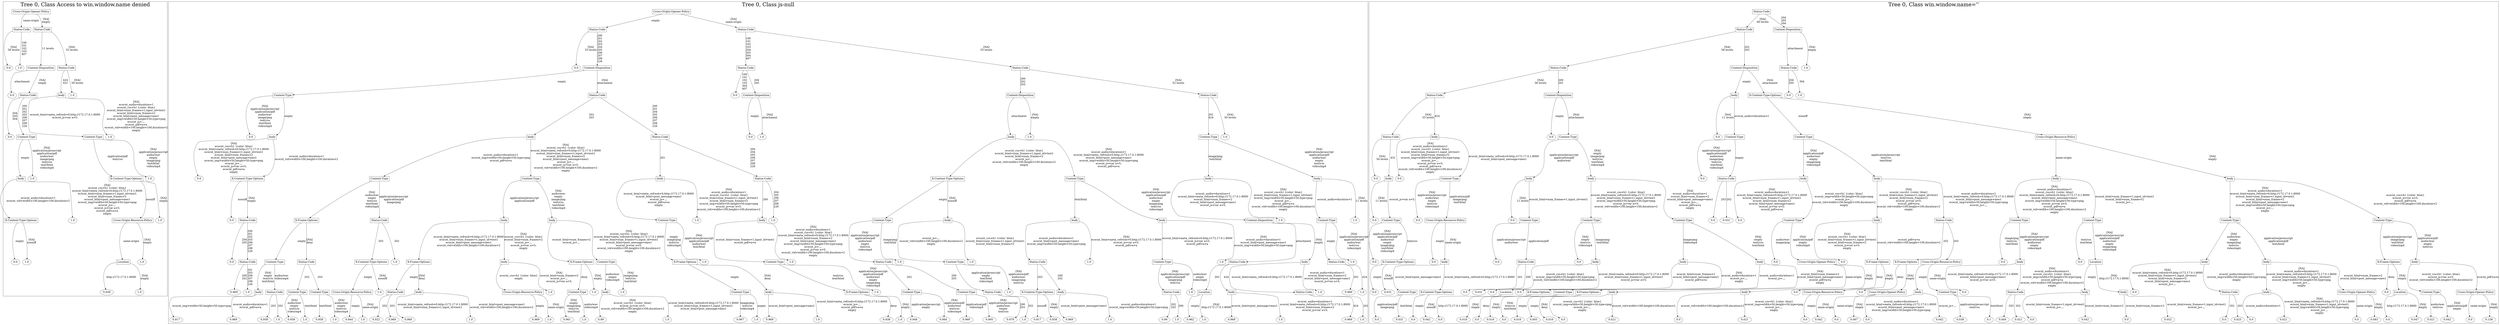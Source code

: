 /*
Generated by:
    http://https://github.com/h2oai/h2o-3/tree/master/h2o-genmodel/src/main/java/hex/genmodel/tools/PrintMojo.java
*/

/*
On a mac:

$ brew install graphviz
$ dot -Tpng file.gv -o file.png
$ open file.png
*/

digraph G {

subgraph cluster_0 {
/* Nodes */

/* Level 0 */
{
"SG_0_Node_0" [shape=box, fontsize=20, label="Cross-Origin-Opener-Policy"]
}

/* Level 1 */
{
"SG_0_Node_1" [shape=box, fontsize=20, label="Status-Code"]
"SG_0_Node_2" [shape=box, fontsize=20, label="Status-Code"]
}

/* Level 2 */
{
"SG_0_Node_15" [fontsize=20, label="0.0"]
"SG_0_Node_16" [fontsize=20, label="1.0"]
"SG_0_Node_3" [shape=box, fontsize=20, label="Content-Disposition"]
"SG_0_Node_4" [shape=box, fontsize=20, label="Status-Code"]
}

/* Level 3 */
{
"SG_0_Node_17" [fontsize=20, label="0.0"]
"SG_0_Node_5" [shape=box, fontsize=20, label="Status-Code"]
"SG_0_Node_6" [shape=box, fontsize=20, label="body"]
"SG_0_Node_18" [fontsize=20, label="1.0"]
}

/* Level 4 */
{
"SG_0_Node_19" [fontsize=20, label="0.0"]
"SG_0_Node_7" [shape=box, fontsize=20, label="Content-Type"]
"SG_0_Node_8" [shape=box, fontsize=20, label="Content-Type"]
"SG_0_Node_20" [fontsize=20, label="1.0"]
}

/* Level 5 */
{
"SG_0_Node_9" [shape=box, fontsize=20, label="body"]
"SG_0_Node_21" [fontsize=20, label="1.0"]
"SG_0_Node_10" [shape=box, fontsize=20, label="X-Content-Type-Options"]
"SG_0_Node_22" [fontsize=20, label="1.0"]
}

/* Level 6 */
{
"SG_0_Node_11" [shape=box, fontsize=20, label="X-Content-Type-Options"]
"SG_0_Node_23" [fontsize=20, label="1.0"]
"SG_0_Node_12" [shape=box, fontsize=20, label="Cross-Origin-Resource-Policy"]
"SG_0_Node_24" [fontsize=20, label="1.0"]
}

/* Level 7 */
{
"SG_0_Node_25" [fontsize=20, label="0.0"]
"SG_0_Node_26" [fontsize=20, label="1.0"]
"SG_0_Node_13" [shape=box, fontsize=20, label="Location"]
"SG_0_Node_27" [fontsize=20, label="1.0"]
}

/* Level 8 */
{
"SG_0_Node_28" [fontsize=20, label="0.938"]
"SG_0_Node_29" [fontsize=20, label="1.0"]
}

/* Edges */
"SG_0_Node_0" -> "SG_0_Node_1" [fontsize=20, label="same-origin
"]
"SG_0_Node_0" -> "SG_0_Node_2" [fontsize=20, label="[NA]
empty
"]
"SG_0_Node_2" -> "SG_0_Node_3" [fontsize=20, label="11 levels
"]
"SG_0_Node_2" -> "SG_0_Node_4" [fontsize=20, label="[NA]
52 levels
"]
"SG_0_Node_4" -> "SG_0_Node_6" [fontsize=20, label="424
431
"]
"SG_0_Node_4" -> "SG_0_Node_18" [fontsize=20, label="[NA]
50 levels
"]
"SG_0_Node_6" -> "SG_0_Node_8" [fontsize=20, label="ecocnt_html=meta_refresh=0;http://172.17.0.1:8000
ecocnt_js=var a=5;
"]
"SG_0_Node_6" -> "SG_0_Node_20" [fontsize=20, label="[NA]
ecocnt_audio=duration=1
ecocnt_css=h1 {color: blue}
ecocnt_html=num_frames=1,input_id=test1
ecocnt_html=num_frames=2
ecocnt_html=post_message=mes1
ecocnt_img=width=50,height=50,type=png
ecocnt_js=.,,.
ecocnt_pdf=a=a
ecocnt_vid=width=100,height=100,duration=2
empty
"]
"SG_0_Node_8" -> "SG_0_Node_10" [fontsize=20, label="application/pdf
text/css
"]
"SG_0_Node_8" -> "SG_0_Node_22" [fontsize=20, label="[NA]
application/javascript
audio/wav
empty
image/png
text/html
video/mp4
"]
"SG_0_Node_10" -> "SG_0_Node_12" [fontsize=20, label="nosniff
"]
"SG_0_Node_10" -> "SG_0_Node_24" [fontsize=20, label="[NA]
empty
"]
"SG_0_Node_12" -> "SG_0_Node_13" [fontsize=20, label="same-origin
"]
"SG_0_Node_12" -> "SG_0_Node_27" [fontsize=20, label="[NA]
empty
"]
"SG_0_Node_13" -> "SG_0_Node_28" [fontsize=20, label="http://172.17.0.1:8000
"]
"SG_0_Node_13" -> "SG_0_Node_29" [fontsize=20, label="[NA]
empty
"]
"SG_0_Node_3" -> "SG_0_Node_17" [fontsize=20, label="attachment
"]
"SG_0_Node_3" -> "SG_0_Node_5" [fontsize=20, label="[NA]
empty
"]
"SG_0_Node_5" -> "SG_0_Node_19" [fontsize=20, label="204
205
304
"]
"SG_0_Node_5" -> "SG_0_Node_7" [fontsize=20, label="200
201
202
203
206
207
208
226
"]
"SG_0_Node_7" -> "SG_0_Node_9" [fontsize=20, label="empty
"]
"SG_0_Node_7" -> "SG_0_Node_21" [fontsize=20, label="[NA]
application/javascript
application/pdf
audio/wav
image/png
text/css
text/html
video/mp4
"]
"SG_0_Node_9" -> "SG_0_Node_11" [fontsize=20, label="ecocnt_audio=duration=1
ecocnt_vid=width=100,height=100,duration=2
"]
"SG_0_Node_9" -> "SG_0_Node_23" [fontsize=20, label="[NA]
ecocnt_css=h1 {color: blue}
ecocnt_html=meta_refresh=0;http://172.17.0.1:8000
ecocnt_html=num_frames=1,input_id=test1
ecocnt_html=num_frames=2
ecocnt_html=post_message=mes1
ecocnt_img=width=50,height=50,type=png
ecocnt_js=.,,.
ecocnt_js=var a=5;
ecocnt_pdf=a=a
empty
"]
"SG_0_Node_11" -> "SG_0_Node_25" [fontsize=20, label="empty
"]
"SG_0_Node_11" -> "SG_0_Node_26" [fontsize=20, label="[NA]
nosniff
"]
"SG_0_Node_1" -> "SG_0_Node_15" [fontsize=20, label="[NA]
58 levels
"]
"SG_0_Node_1" -> "SG_0_Node_16" [fontsize=20, label="100
101
102
103
407
"]

fontsize=40
label="Tree 0, Class Access to win.window.name denied"
}

subgraph cluster_1 {
/* Nodes */

/* Level 0 */
{
"SG_1_Node_0" [shape=box, fontsize=20, label="Cross-Origin-Opener-Policy"]
}

/* Level 1 */
{
"SG_1_Node_1" [shape=box, fontsize=20, label="Status-Code"]
"SG_1_Node_2" [shape=box, fontsize=20, label="Status-Code"]
}

/* Level 2 */
{
"SG_1_Node_106" [fontsize=20, label="0.0"]
"SG_1_Node_3" [shape=box, fontsize=20, label="Content-Disposition"]
"SG_1_Node_4" [shape=box, fontsize=20, label="Status-Code"]
"SG_1_Node_5" [shape=box, fontsize=20, label="Status-Code"]
}

/* Level 3 */
{
"SG_1_Node_6" [shape=box, fontsize=20, label="Content-Type"]
"SG_1_Node_7" [shape=box, fontsize=20, label="Status-Code"]
"SG_1_Node_107" [fontsize=20, label="0.0"]
"SG_1_Node_8" [shape=box, fontsize=20, label="Content-Disposition"]
"SG_1_Node_9" [shape=box, fontsize=20, label="Content-Disposition"]
"SG_1_Node_10" [shape=box, fontsize=20, label="Status-Code"]
}

/* Level 4 */
{
"SG_1_Node_108" [fontsize=20, label="0.0"]
"SG_1_Node_11" [shape=box, fontsize=20, label="body"]
"SG_1_Node_12" [shape=box, fontsize=20, label="body"]
"SG_1_Node_13" [shape=box, fontsize=20, label="Status-Code"]
"SG_1_Node_109" [fontsize=20, label="0.0"]
"SG_1_Node_110" [fontsize=20, label="1.0"]
"SG_1_Node_14" [shape=box, fontsize=20, label="body"]
"SG_1_Node_111" [fontsize=20, label="1.0"]
"SG_1_Node_15" [shape=box, fontsize=20, label="Content-Type"]
"SG_1_Node_112" [fontsize=20, label="1.0"]
}

/* Level 5 */
{
"SG_1_Node_113" [fontsize=20, label="0.0"]
"SG_1_Node_16" [shape=box, fontsize=20, label="X-Content-Type-Options"]
"SG_1_Node_17" [shape=box, fontsize=20, label="Content-Type"]
"SG_1_Node_18" [shape=box, fontsize=20, label="Content-Type"]
"SG_1_Node_19" [shape=box, fontsize=20, label="body"]
"SG_1_Node_20" [shape=box, fontsize=20, label="Status-Code"]
"SG_1_Node_21" [shape=box, fontsize=20, label="X-Content-Type-Options"]
"SG_1_Node_22" [shape=box, fontsize=20, label="Content-Type"]
"SG_1_Node_23" [shape=box, fontsize=20, label="body"]
"SG_1_Node_24" [shape=box, fontsize=20, label="body"]
}

/* Level 6 */
{
"SG_1_Node_114" [fontsize=20, label="0.0"]
"SG_1_Node_25" [shape=box, fontsize=20, label="Status-Code"]
"SG_1_Node_26" [shape=box, fontsize=20, label="X-Frame-Options"]
"SG_1_Node_27" [shape=box, fontsize=20, label="Status-Code"]
"SG_1_Node_28" [shape=box, fontsize=20, label="body"]
"SG_1_Node_29" [shape=box, fontsize=20, label="body"]
"SG_1_Node_30" [shape=box, fontsize=20, label="Content-Type"]
"SG_1_Node_115" [fontsize=20, label="1.0"]
"SG_1_Node_31" [shape=box, fontsize=20, label="body"]
"SG_1_Node_116" [fontsize=20, label="1.0"]
"SG_1_Node_32" [shape=box, fontsize=20, label="Content-Type"]
"SG_1_Node_33" [shape=box, fontsize=20, label="body"]
"SG_1_Node_34" [shape=box, fontsize=20, label="body"]
"SG_1_Node_35" [shape=box, fontsize=20, label="body"]
"SG_1_Node_36" [shape=box, fontsize=20, label="Content-Disposition"]
"SG_1_Node_117" [fontsize=20, label="1.0"]
"SG_1_Node_37" [shape=box, fontsize=20, label="Content-Type"]
"SG_1_Node_118" [fontsize=20, label="1.0"]
}

/* Level 7 */
{
"SG_1_Node_119" [fontsize=20, label="0.0"]
"SG_1_Node_38" [shape=box, fontsize=20, label="Status-Code"]
"SG_1_Node_39" [shape=box, fontsize=20, label="Content-Type"]
"SG_1_Node_40" [shape=box, fontsize=20, label="Status-Code"]
"SG_1_Node_41" [shape=box, fontsize=20, label="X-Content-Type-Options"]
"SG_1_Node_120" [fontsize=20, label="1.0"]
"SG_1_Node_42" [shape=box, fontsize=20, label="X-Frame-Options"]
"SG_1_Node_43" [shape=box, fontsize=20, label="body"]
"SG_1_Node_44" [shape=box, fontsize=20, label="X-Frame-Options"]
"SG_1_Node_45" [shape=box, fontsize=20, label="Content-Type"]
"SG_1_Node_46" [shape=box, fontsize=20, label="X-Frame-Options"]
"SG_1_Node_121" [fontsize=20, label="1.0"]
"SG_1_Node_47" [shape=box, fontsize=20, label="Content-Type"]
"SG_1_Node_122" [fontsize=20, label="1.0"]
"SG_1_Node_48" [shape=box, fontsize=20, label="Status-Code"]
"SG_1_Node_123" [fontsize=20, label="1.0"]
"SG_1_Node_49" [shape=box, fontsize=20, label="Content-Type"]
"SG_1_Node_124" [fontsize=20, label="1.0"]
"SG_1_Node_50" [shape=box, fontsize=20, label="Status-Code"]
"SG_1_Node_125" [fontsize=20, label="1.0"]
"SG_1_Node_51" [shape=box, fontsize=20, label="Content-Type"]
"SG_1_Node_126" [fontsize=20, label="1.0"]
"SG_1_Node_52" [shape=box, fontsize=20, label="Status-Code"]
"SG_1_Node_53" [shape=box, fontsize=20, label="body"]
"SG_1_Node_54" [shape=box, fontsize=20, label="Status-Code"]
"SG_1_Node_127" [fontsize=20, label="1.0"]
}

/* Level 8 */
{
"SG_1_Node_128" [fontsize=20, label="0.969"]
"SG_1_Node_129" [fontsize=20, label="1.0"]
"SG_1_Node_56" [shape=box, fontsize=20, label="body"]
"SG_1_Node_57" [shape=box, fontsize=20, label="Status-Code"]
"SG_1_Node_58" [shape=box, fontsize=20, label="Content-Type"]
"SG_1_Node_59" [shape=box, fontsize=20, label="Content-Type"]
"SG_1_Node_60" [shape=box, fontsize=20, label="Cross-Origin-Resource-Policy"]
"SG_1_Node_130" [fontsize=20, label="1.0"]
"SG_1_Node_61" [shape=box, fontsize=20, label="Status-Code"]
"SG_1_Node_62" [shape=box, fontsize=20, label="body"]
"SG_1_Node_63" [shape=box, fontsize=20, label="Cross-Origin-Resource-Policy"]
"SG_1_Node_131" [fontsize=20, label="1.0"]
"SG_1_Node_64" [shape=box, fontsize=20, label="Content-Type"]
"SG_1_Node_132" [fontsize=20, label="1.0"]
"SG_1_Node_65" [shape=box, fontsize=20, label="body"]
"SG_1_Node_133" [fontsize=20, label="1.0"]
"SG_1_Node_66" [shape=box, fontsize=20, label="Content-Type"]
"SG_1_Node_67" [shape=box, fontsize=20, label="body"]
"SG_1_Node_68" [shape=box, fontsize=20, label="X-Frame-Options"]
"SG_1_Node_134" [fontsize=20, label="1.0"]
"SG_1_Node_69" [shape=box, fontsize=20, label="Content-Type"]
"SG_1_Node_70" [shape=box, fontsize=20, label="Content-Type"]
"SG_1_Node_71" [shape=box, fontsize=20, label="Status-Code"]
"SG_1_Node_135" [fontsize=20, label="1.0"]
"SG_1_Node_72" [shape=box, fontsize=20, label="X-Content-Type-Options"]
"SG_1_Node_73" [shape=box, fontsize=20, label="body"]
"SG_1_Node_74" [shape=box, fontsize=20, label="Status-Code"]
"SG_1_Node_136" [fontsize=20, label="1.0"]
"SG_1_Node_75" [shape=box, fontsize=20, label="Location"]
"SG_1_Node_76" [shape=box, fontsize=20, label="body"]
"SG_1_Node_77" [shape=box, fontsize=20, label="Status-Code"]
"SG_1_Node_137" [fontsize=20, label="1.0"]
"SG_1_Node_138" [fontsize=20, label="0.969"]
"SG_1_Node_139" [fontsize=20, label="1.0"]
}

/* Level 9 */
{
"SG_1_Node_140" [fontsize=20, label="0.917"]
"SG_1_Node_141" [fontsize=20, label="0.969"]
"SG_1_Node_142" [fontsize=20, label="0.958"]
"SG_1_Node_143" [fontsize=20, label="1.0"]
"SG_1_Node_144" [fontsize=20, label="0.958"]
"SG_1_Node_145" [fontsize=20, label="1.0"]
"SG_1_Node_146" [fontsize=20, label="0.958"]
"SG_1_Node_147" [fontsize=20, label="1.0"]
"SG_1_Node_148" [fontsize=20, label="0.944"]
"SG_1_Node_149" [fontsize=20, label="1.0"]
"SG_1_Node_150" [fontsize=20, label="0.922"]
"SG_1_Node_151" [fontsize=20, label="0.969"]
"SG_1_Node_152" [fontsize=20, label="0.969"]
"SG_1_Node_153" [fontsize=20, label="1.0"]
"SG_1_Node_154" [fontsize=20, label="0.969"]
"SG_1_Node_155" [fontsize=20, label="1.0"]
"SG_1_Node_156" [fontsize=20, label="0.961"]
"SG_1_Node_157" [fontsize=20, label="1.0"]
"SG_1_Node_158" [fontsize=20, label="0.99"]
"SG_1_Node_159" [fontsize=20, label="1.0"]
"SG_1_Node_160" [fontsize=20, label="0.967"]
"SG_1_Node_161" [fontsize=20, label="1.0"]
"SG_1_Node_162" [fontsize=20, label="0.969"]
"SG_1_Node_163" [fontsize=20, label="1.0"]
"SG_1_Node_164" [fontsize=20, label="0.938"]
"SG_1_Node_165" [fontsize=20, label="1.0"]
"SG_1_Node_166" [fontsize=20, label="0.948"]
"SG_1_Node_167" [fontsize=20, label="0.984"]
"SG_1_Node_168" [fontsize=20, label="0.969"]
"SG_1_Node_169" [fontsize=20, label="0.995"]
"SG_1_Node_170" [fontsize=20, label="0.979"]
"SG_1_Node_171" [fontsize=20, label="1.0"]
"SG_1_Node_172" [fontsize=20, label="0.917"]
"SG_1_Node_173" [fontsize=20, label="0.958"]
"SG_1_Node_174" [fontsize=20, label="0.969"]
"SG_1_Node_175" [fontsize=20, label="1.0"]
"SG_1_Node_176" [fontsize=20, label="0.99"]
"SG_1_Node_177" [fontsize=20, label="1.0"]
"SG_1_Node_178" [fontsize=20, label="0.962"]
"SG_1_Node_179" [fontsize=20, label="1.0"]
"SG_1_Node_180" [fontsize=20, label="0.969"]
"SG_1_Node_181" [fontsize=20, label="1.0"]
"SG_1_Node_182" [fontsize=20, label="0.969"]
"SG_1_Node_183" [fontsize=20, label="1.0"]
}

/* Edges */
"SG_1_Node_0" -> "SG_1_Node_1" [fontsize=20, label="empty
"]
"SG_1_Node_0" -> "SG_1_Node_2" [fontsize=20, label="[NA]
same-origin
"]
"SG_1_Node_2" -> "SG_1_Node_4" [fontsize=20, label="100
101
102
103
204
205
304
407
"]
"SG_1_Node_2" -> "SG_1_Node_5" [fontsize=20, label="[NA]
55 levels
"]
"SG_1_Node_5" -> "SG_1_Node_9" [fontsize=20, label="200
202
203
"]
"SG_1_Node_5" -> "SG_1_Node_10" [fontsize=20, label="[NA]
52 levels
"]
"SG_1_Node_10" -> "SG_1_Node_15" [fontsize=20, label="201
424
"]
"SG_1_Node_10" -> "SG_1_Node_112" [fontsize=20, label="[NA]
50 levels
"]
"SG_1_Node_15" -> "SG_1_Node_23" [fontsize=20, label="image/png
text/html
"]
"SG_1_Node_15" -> "SG_1_Node_24" [fontsize=20, label="[NA]
application/javascript
application/pdf
audio/wav
empty
text/css
video/mp4
"]
"SG_1_Node_24" -> "SG_1_Node_37" [fontsize=20, label="ecocnt_audio=duration=1
"]
"SG_1_Node_24" -> "SG_1_Node_118" [fontsize=20, label="[NA]
11 levels
"]
"SG_1_Node_37" -> "SG_1_Node_54" [fontsize=20, label="empty
"]
"SG_1_Node_37" -> "SG_1_Node_127" [fontsize=20, label="[NA]
application/javascript
application/pdf
audio/wav
text/css
video/mp4
"]
"SG_1_Node_54" -> "SG_1_Node_138" [fontsize=20, label="201
"]
"SG_1_Node_54" -> "SG_1_Node_139" [fontsize=20, label="424
"]
"SG_1_Node_23" -> "SG_1_Node_36" [fontsize=20, label="ecocnt_audio=duration=1
ecocnt_html=meta_refresh=0;http://172.17.0.1:8000
ecocnt_html=num_frames=2
ecocnt_html=post_message=mes1
ecocnt_js=var a=5;
"]
"SG_1_Node_23" -> "SG_1_Node_117" [fontsize=20, label="[NA]
ecocnt_css=h1 {color: blue}
ecocnt_html=num_frames=1,input_id=test1
ecocnt_img=width=50,height=50,type=png
ecocnt_js=.,,.
ecocnt_pdf=a=a
ecocnt_vid=width=100,height=100,duration=2
empty
"]
"SG_1_Node_36" -> "SG_1_Node_52" [fontsize=20, label="attachment
"]
"SG_1_Node_36" -> "SG_1_Node_53" [fontsize=20, label="[NA]
empty
"]
"SG_1_Node_53" -> "SG_1_Node_77" [fontsize=20, label="ecocnt_html=meta_refresh=0;http://172.17.0.1:8000
"]
"SG_1_Node_53" -> "SG_1_Node_137" [fontsize=20, label="ecocnt_audio=duration=1
ecocnt_html=num_frames=2
ecocnt_html=post_message=mes1
ecocnt_js=var a=5;
"]
"SG_1_Node_77" -> "SG_1_Node_182" [fontsize=20, label="424
"]
"SG_1_Node_77" -> "SG_1_Node_183" [fontsize=20, label="201
"]
"SG_1_Node_52" -> "SG_1_Node_75" [fontsize=20, label="201
"]
"SG_1_Node_52" -> "SG_1_Node_76" [fontsize=20, label="424
"]
"SG_1_Node_76" -> "SG_1_Node_180" [fontsize=20, label="ecocnt_html=post_message=mes1
"]
"SG_1_Node_76" -> "SG_1_Node_181" [fontsize=20, label="ecocnt_audio=duration=1
ecocnt_html=meta_refresh=0;http://172.17.0.1:8000
ecocnt_html=num_frames=2
ecocnt_js=var a=5;
"]
"SG_1_Node_75" -> "SG_1_Node_178" [fontsize=20, label="empty
"]
"SG_1_Node_75" -> "SG_1_Node_179" [fontsize=20, label="[NA]
http://172.17.0.1:8000
"]
"SG_1_Node_9" -> "SG_1_Node_14" [fontsize=20, label="attachment
"]
"SG_1_Node_9" -> "SG_1_Node_111" [fontsize=20, label="[NA]
empty
"]
"SG_1_Node_14" -> "SG_1_Node_21" [fontsize=20, label="ecocnt_css=h1 {color: blue}
ecocnt_html=num_frames=1,input_id=test1
ecocnt_html=num_frames=2
ecocnt_js=.,,.
ecocnt_vid=width=100,height=100,duration=2
empty
"]
"SG_1_Node_14" -> "SG_1_Node_22" [fontsize=20, label="[NA]
ecocnt_audio=duration=1
ecocnt_html=meta_refresh=0;http://172.17.0.1:8000
ecocnt_html=post_message=mes1
ecocnt_img=width=50,height=50,type=png
ecocnt_js=var a=5;
ecocnt_pdf=a=a
"]
"SG_1_Node_22" -> "SG_1_Node_34" [fontsize=20, label="text/html
"]
"SG_1_Node_22" -> "SG_1_Node_35" [fontsize=20, label="[NA]
application/javascript
application/pdf
audio/wav
empty
image/png
text/css
video/mp4
"]
"SG_1_Node_35" -> "SG_1_Node_51" [fontsize=20, label="ecocnt_html=meta_refresh=0;http://172.17.0.1:8000
ecocnt_js=var a=5;
ecocnt_pdf=a=a
"]
"SG_1_Node_35" -> "SG_1_Node_126" [fontsize=20, label="[NA]
ecocnt_audio=duration=1
ecocnt_html=post_message=mes1
ecocnt_img=width=50,height=50,type=png
"]
"SG_1_Node_51" -> "SG_1_Node_74" [fontsize=20, label="[NA]
application/javascript
application/pdf
image/png
text/css
"]
"SG_1_Node_51" -> "SG_1_Node_136" [fontsize=20, label="audio/wav
empty
video/mp4
"]
"SG_1_Node_74" -> "SG_1_Node_176" [fontsize=20, label="202
203
"]
"SG_1_Node_74" -> "SG_1_Node_177" [fontsize=20, label="200
"]
"SG_1_Node_34" -> "SG_1_Node_50" [fontsize=20, label="ecocnt_audio=duration=1
ecocnt_html=post_message=mes1
ecocnt_img=width=50,height=50,type=png
"]
"SG_1_Node_34" -> "SG_1_Node_125" [fontsize=20, label="[NA]
ecocnt_html=meta_refresh=0;http://172.17.0.1:8000
ecocnt_js=var a=5;
ecocnt_pdf=a=a
"]
"SG_1_Node_50" -> "SG_1_Node_72" [fontsize=20, label="203
"]
"SG_1_Node_50" -> "SG_1_Node_73" [fontsize=20, label="200
202
"]
"SG_1_Node_73" -> "SG_1_Node_174" [fontsize=20, label="ecocnt_html=post_message=mes1
"]
"SG_1_Node_73" -> "SG_1_Node_175" [fontsize=20, label="ecocnt_audio=duration=1
ecocnt_img=width=50,height=50,type=png
"]
"SG_1_Node_72" -> "SG_1_Node_172" [fontsize=20, label="nosniff
"]
"SG_1_Node_72" -> "SG_1_Node_173" [fontsize=20, label="[NA]
empty
"]
"SG_1_Node_21" -> "SG_1_Node_32" [fontsize=20, label="empty
"]
"SG_1_Node_21" -> "SG_1_Node_33" [fontsize=20, label="[NA]
nosniff
"]
"SG_1_Node_33" -> "SG_1_Node_49" [fontsize=20, label="ecocnt_js=.,,.
ecocnt_vid=width=100,height=100,duration=2
empty
"]
"SG_1_Node_33" -> "SG_1_Node_124" [fontsize=20, label="ecocnt_css=h1 {color: blue}
ecocnt_html=num_frames=1,input_id=test1
ecocnt_html=num_frames=2
"]
"SG_1_Node_49" -> "SG_1_Node_71" [fontsize=20, label="application/javascript
empty
text/html
video/mp4
"]
"SG_1_Node_49" -> "SG_1_Node_135" [fontsize=20, label="[NA]
application/pdf
audio/wav
image/png
text/css
"]
"SG_1_Node_71" -> "SG_1_Node_170" [fontsize=20, label="200
203
"]
"SG_1_Node_71" -> "SG_1_Node_171" [fontsize=20, label="202
"]
"SG_1_Node_32" -> "SG_1_Node_48" [fontsize=20, label="[NA]
application/javascript
application/pdf
audio/wav
empty
text/css
video/mp4
"]
"SG_1_Node_32" -> "SG_1_Node_123" [fontsize=20, label="image/png
text/html
"]
"SG_1_Node_48" -> "SG_1_Node_69" [fontsize=20, label="202
"]
"SG_1_Node_48" -> "SG_1_Node_70" [fontsize=20, label="200
203
"]
"SG_1_Node_70" -> "SG_1_Node_168" [fontsize=20, label="application/pdf
video/mp4
"]
"SG_1_Node_70" -> "SG_1_Node_169" [fontsize=20, label="[NA]
application/javascript
audio/wav
empty
text/css
"]
"SG_1_Node_69" -> "SG_1_Node_166" [fontsize=20, label="application/javascript
empty
"]
"SG_1_Node_69" -> "SG_1_Node_167" [fontsize=20, label="[NA]
application/pdf
audio/wav
text/css
video/mp4
"]
"SG_1_Node_4" -> "SG_1_Node_107" [fontsize=20, label="100
101
102
103
304
407
"]
"SG_1_Node_4" -> "SG_1_Node_8" [fontsize=20, label="204
205
"]
"SG_1_Node_8" -> "SG_1_Node_109" [fontsize=20, label="empty
"]
"SG_1_Node_8" -> "SG_1_Node_110" [fontsize=20, label="[NA]
attachment
"]
"SG_1_Node_1" -> "SG_1_Node_106" [fontsize=20, label="[NA]
53 levels
"]
"SG_1_Node_1" -> "SG_1_Node_3" [fontsize=20, label="200
201
202
203
204
205
206
207
208
226
"]
"SG_1_Node_3" -> "SG_1_Node_6" [fontsize=20, label="empty
"]
"SG_1_Node_3" -> "SG_1_Node_7" [fontsize=20, label="[NA]
attachment
"]
"SG_1_Node_7" -> "SG_1_Node_12" [fontsize=20, label="202
203
"]
"SG_1_Node_7" -> "SG_1_Node_13" [fontsize=20, label="200
201
204
205
206
207
208
226
"]
"SG_1_Node_13" -> "SG_1_Node_19" [fontsize=20, label="201
"]
"SG_1_Node_13" -> "SG_1_Node_20" [fontsize=20, label="200
204
205
206
207
208
226
"]
"SG_1_Node_20" -> "SG_1_Node_31" [fontsize=20, label="200
"]
"SG_1_Node_20" -> "SG_1_Node_116" [fontsize=20, label="204
205
206
207
208
226
"]
"SG_1_Node_31" -> "SG_1_Node_47" [fontsize=20, label="ecocnt_html=num_frames=1,input_id=test1
ecocnt_pdf=a=a
"]
"SG_1_Node_31" -> "SG_1_Node_122" [fontsize=20, label="[NA]
ecocnt_audio=duration=1
ecocnt_css=h1 {color: blue}
ecocnt_html=meta_refresh=0;http://172.17.0.1:8000
ecocnt_html=num_frames=2
ecocnt_html=post_message=mes1
ecocnt_img=width=50,height=50,type=png
ecocnt_js=.,,.
ecocnt_js=var a=5;
ecocnt_vid=width=100,height=100,duration=2
empty
"]
"SG_1_Node_47" -> "SG_1_Node_68" [fontsize=20, label="text/css
text/html
"]
"SG_1_Node_47" -> "SG_1_Node_134" [fontsize=20, label="[NA]
application/javascript
application/pdf
audio/wav
empty
image/png
video/mp4
"]
"SG_1_Node_68" -> "SG_1_Node_164" [fontsize=20, label="deny
"]
"SG_1_Node_68" -> "SG_1_Node_165" [fontsize=20, label="[NA]
empty
"]
"SG_1_Node_19" -> "SG_1_Node_30" [fontsize=20, label="ecocnt_html=meta_refresh=0;http://172.17.0.1:8000
ecocnt_html=post_message=mes1
ecocnt_js=.,,.
ecocnt_pdf=a=a
empty
"]
"SG_1_Node_19" -> "SG_1_Node_115" [fontsize=20, label="[NA]
ecocnt_audio=duration=1
ecocnt_css=h1 {color: blue}
ecocnt_html=num_frames=1,input_id=test1
ecocnt_html=num_frames=2
ecocnt_img=width=50,height=50,type=png
ecocnt_js=var a=5;
ecocnt_vid=width=100,height=100,duration=2
"]
"SG_1_Node_30" -> "SG_1_Node_46" [fontsize=20, label="empty
image/png
text/css
video/mp4
"]
"SG_1_Node_30" -> "SG_1_Node_121" [fontsize=20, label="[NA]
application/javascript
application/pdf
audio/wav
text/html
"]
"SG_1_Node_46" -> "SG_1_Node_66" [fontsize=20, label="empty
"]
"SG_1_Node_46" -> "SG_1_Node_67" [fontsize=20, label="[NA]
deny
"]
"SG_1_Node_67" -> "SG_1_Node_162" [fontsize=20, label="ecocnt_html=post_message=mes1
"]
"SG_1_Node_67" -> "SG_1_Node_163" [fontsize=20, label="ecocnt_html=meta_refresh=0;http://172.17.0.1:8000
ecocnt_js=.,,.
ecocnt_pdf=a=a
empty
"]
"SG_1_Node_66" -> "SG_1_Node_160" [fontsize=20, label="image/png
text/css
video/mp4
"]
"SG_1_Node_66" -> "SG_1_Node_161" [fontsize=20, label="empty
"]
"SG_1_Node_12" -> "SG_1_Node_17" [fontsize=20, label="ecocnt_audio=duration=1
ecocnt_img=width=50,height=50,type=png
ecocnt_pdf=a=a
"]
"SG_1_Node_12" -> "SG_1_Node_18" [fontsize=20, label="[NA]
ecocnt_css=h1 {color: blue}
ecocnt_html=meta_refresh=0;http://172.17.0.1:8000
ecocnt_html=num_frames=1,input_id=test1
ecocnt_html=num_frames=2
ecocnt_html=post_message=mes1
ecocnt_js=.,,.
ecocnt_js=var a=5;
ecocnt_vid=width=100,height=100,duration=2
empty
"]
"SG_1_Node_18" -> "SG_1_Node_28" [fontsize=20, label="application/javascript
application/pdf
"]
"SG_1_Node_18" -> "SG_1_Node_29" [fontsize=20, label="[NA]
audio/wav
empty
image/png
text/css
text/html
video/mp4
"]
"SG_1_Node_29" -> "SG_1_Node_44" [fontsize=20, label="ecocnt_html=num_frames=2
ecocnt_js=.,,.
"]
"SG_1_Node_29" -> "SG_1_Node_45" [fontsize=20, label="[NA]
ecocnt_css=h1 {color: blue}
ecocnt_html=meta_refresh=0;http://172.17.0.1:8000
ecocnt_html=num_frames=1,input_id=test1
ecocnt_html=post_message=mes1
ecocnt_js=var a=5;
ecocnt_vid=width=100,height=100,duration=2
empty
"]
"SG_1_Node_45" -> "SG_1_Node_65" [fontsize=20, label="audio/wav
empty
video/mp4
"]
"SG_1_Node_45" -> "SG_1_Node_133" [fontsize=20, label="[NA]
image/png
text/css
text/html
"]
"SG_1_Node_65" -> "SG_1_Node_158" [fontsize=20, label="[NA]
ecocnt_css=h1 {color: blue}
ecocnt_js=var a=5;
ecocnt_vid=width=100,height=100,duration=2
empty
"]
"SG_1_Node_65" -> "SG_1_Node_159" [fontsize=20, label="ecocnt_html=meta_refresh=0;http://172.17.0.1:8000
ecocnt_html=num_frames=1,input_id=test1
ecocnt_html=post_message=mes1
"]
"SG_1_Node_44" -> "SG_1_Node_64" [fontsize=20, label="deny
"]
"SG_1_Node_44" -> "SG_1_Node_132" [fontsize=20, label="[NA]
empty
"]
"SG_1_Node_64" -> "SG_1_Node_156" [fontsize=20, label="[NA]
empty
image/png
text/css
text/html
"]
"SG_1_Node_64" -> "SG_1_Node_157" [fontsize=20, label="audio/wav
video/mp4
"]
"SG_1_Node_28" -> "SG_1_Node_42" [fontsize=20, label="ecocnt_html=meta_refresh=0;http://172.17.0.1:8000
ecocnt_html=num_frames=1,input_id=test1
ecocnt_html=post_message=mes1
ecocnt_vid=width=100,height=100,duration=2
"]
"SG_1_Node_28" -> "SG_1_Node_43" [fontsize=20, label="[NA]
ecocnt_css=h1 {color: blue}
ecocnt_html=num_frames=2
ecocnt_js=.,,.
ecocnt_js=var a=5;
empty
"]
"SG_1_Node_43" -> "SG_1_Node_63" [fontsize=20, label="ecocnt_css=h1 {color: blue}
empty
"]
"SG_1_Node_43" -> "SG_1_Node_131" [fontsize=20, label="[NA]
ecocnt_html=num_frames=2
ecocnt_js=.,,.
ecocnt_js=var a=5;
"]
"SG_1_Node_63" -> "SG_1_Node_154" [fontsize=20, label="empty
"]
"SG_1_Node_63" -> "SG_1_Node_155" [fontsize=20, label="[NA]
same-origin
"]
"SG_1_Node_42" -> "SG_1_Node_61" [fontsize=20, label="empty
"]
"SG_1_Node_42" -> "SG_1_Node_62" [fontsize=20, label="[NA]
deny
"]
"SG_1_Node_62" -> "SG_1_Node_152" [fontsize=20, label="ecocnt_html=meta_refresh=0;http://172.17.0.1:8000
ecocnt_html=num_frames=1,input_id=test1
"]
"SG_1_Node_62" -> "SG_1_Node_153" [fontsize=20, label="ecocnt_html=post_message=mes1
ecocnt_vid=width=100,height=100,duration=2
"]
"SG_1_Node_61" -> "SG_1_Node_150" [fontsize=20, label="202
"]
"SG_1_Node_61" -> "SG_1_Node_151" [fontsize=20, label="203
"]
"SG_1_Node_17" -> "SG_1_Node_26" [fontsize=20, label="[NA]
audio/wav
empty
text/css
text/html
video/mp4
"]
"SG_1_Node_17" -> "SG_1_Node_27" [fontsize=20, label="application/javascript
application/pdf
image/png
"]
"SG_1_Node_27" -> "SG_1_Node_41" [fontsize=20, label="203
"]
"SG_1_Node_27" -> "SG_1_Node_120" [fontsize=20, label="202
"]
"SG_1_Node_41" -> "SG_1_Node_60" [fontsize=20, label="empty
"]
"SG_1_Node_41" -> "SG_1_Node_130" [fontsize=20, label="[NA]
nosniff
"]
"SG_1_Node_60" -> "SG_1_Node_148" [fontsize=20, label="empty
"]
"SG_1_Node_60" -> "SG_1_Node_149" [fontsize=20, label="[NA]
same-origin
"]
"SG_1_Node_26" -> "SG_1_Node_39" [fontsize=20, label="empty
"]
"SG_1_Node_26" -> "SG_1_Node_40" [fontsize=20, label="[NA]
deny
"]
"SG_1_Node_40" -> "SG_1_Node_58" [fontsize=20, label="202
"]
"SG_1_Node_40" -> "SG_1_Node_59" [fontsize=20, label="203
"]
"SG_1_Node_59" -> "SG_1_Node_146" [fontsize=20, label="text/html
"]
"SG_1_Node_59" -> "SG_1_Node_147" [fontsize=20, label="[NA]
audio/wav
empty
text/css
video/mp4
"]
"SG_1_Node_58" -> "SG_1_Node_144" [fontsize=20, label="[NA]
audio/wav
empty
text/css
video/mp4
"]
"SG_1_Node_58" -> "SG_1_Node_145" [fontsize=20, label="text/html
"]
"SG_1_Node_39" -> "SG_1_Node_56" [fontsize=20, label="[NA]
empty
text/css
text/html
"]
"SG_1_Node_39" -> "SG_1_Node_57" [fontsize=20, label="audio/wav
video/mp4
"]
"SG_1_Node_57" -> "SG_1_Node_142" [fontsize=20, label="203
"]
"SG_1_Node_57" -> "SG_1_Node_143" [fontsize=20, label="202
"]
"SG_1_Node_56" -> "SG_1_Node_140" [fontsize=20, label="ecocnt_img=width=50,height=50,type=png
"]
"SG_1_Node_56" -> "SG_1_Node_141" [fontsize=20, label="ecocnt_audio=duration=1
ecocnt_pdf=a=a
"]
"SG_1_Node_6" -> "SG_1_Node_108" [fontsize=20, label="[NA]
application/javascript
application/pdf
audio/wav
image/png
text/css
text/html
video/mp4
"]
"SG_1_Node_6" -> "SG_1_Node_11" [fontsize=20, label="empty
"]
"SG_1_Node_11" -> "SG_1_Node_113" [fontsize=20, label="[NA]
ecocnt_css=h1 {color: blue}
ecocnt_html=meta_refresh=0;http://172.17.0.1:8000
ecocnt_html=num_frames=1,input_id=test1
ecocnt_html=num_frames=2
ecocnt_html=post_message=mes1
ecocnt_img=width=50,height=50,type=png
ecocnt_js=.,,.
ecocnt_js=var a=5;
ecocnt_pdf=a=a
empty
"]
"SG_1_Node_11" -> "SG_1_Node_16" [fontsize=20, label="ecocnt_audio=duration=1
ecocnt_vid=width=100,height=100,duration=2
"]
"SG_1_Node_16" -> "SG_1_Node_114" [fontsize=20, label="nosniff
"]
"SG_1_Node_16" -> "SG_1_Node_25" [fontsize=20, label="[NA]
empty
"]
"SG_1_Node_25" -> "SG_1_Node_119" [fontsize=20, label="204
205
"]
"SG_1_Node_25" -> "SG_1_Node_38" [fontsize=20, label="200
201
202
203
206
207
208
226
"]
"SG_1_Node_38" -> "SG_1_Node_128" [fontsize=20, label="200
202
"]
"SG_1_Node_38" -> "SG_1_Node_129" [fontsize=20, label="201
203
206
207
208
226
"]

fontsize=40
label="Tree 0, Class js-null"
}

subgraph cluster_2 {
/* Nodes */

/* Level 0 */
{
"SG_2_Node_0" [shape=box, fontsize=20, label="Status-Code"]
}

/* Level 1 */
{
"SG_2_Node_1" [shape=box, fontsize=20, label="Status-Code"]
"SG_2_Node_2" [shape=box, fontsize=20, label="Content-Disposition"]
}

/* Level 2 */
{
"SG_2_Node_3" [shape=box, fontsize=20, label="Status-Code"]
"SG_2_Node_4" [shape=box, fontsize=20, label="Content-Disposition"]
"SG_2_Node_5" [shape=box, fontsize=20, label="Status-Code"]
"SG_2_Node_102" [fontsize=20, label="1.0"]
}

/* Level 3 */
{
"SG_2_Node_6" [shape=box, fontsize=20, label="Status-Code"]
"SG_2_Node_7" [shape=box, fontsize=20, label="Content-Disposition"]
"SG_2_Node_8" [shape=box, fontsize=20, label="body"]
"SG_2_Node_9" [shape=box, fontsize=20, label="X-Content-Type-Options"]
"SG_2_Node_103" [fontsize=20, label="0.0"]
"SG_2_Node_104" [fontsize=20, label="1.0"]
}

/* Level 4 */
{
"SG_2_Node_10" [shape=box, fontsize=20, label="Status-Code"]
"SG_2_Node_11" [shape=box, fontsize=20, label="body"]
"SG_2_Node_105" [fontsize=20, label="0.0"]
"SG_2_Node_12" [shape=box, fontsize=20, label="Content-Type"]
"SG_2_Node_106" [fontsize=20, label="0.0"]
"SG_2_Node_13" [shape=box, fontsize=20, label="Content-Type"]
"SG_2_Node_14" [shape=box, fontsize=20, label="Content-Type"]
"SG_2_Node_15" [shape=box, fontsize=20, label="Cross-Origin-Resource-Policy"]
}

/* Level 5 */
{
"SG_2_Node_107" [fontsize=20, label="0.0"]
"SG_2_Node_16" [shape=box, fontsize=20, label="body"]
"SG_2_Node_108" [fontsize=20, label="0.0"]
"SG_2_Node_17" [shape=box, fontsize=20, label="Content-Type"]
"SG_2_Node_18" [shape=box, fontsize=20, label="body"]
"SG_2_Node_19" [shape=box, fontsize=20, label="body"]
"SG_2_Node_109" [fontsize=20, label="0.0"]
"SG_2_Node_20" [shape=box, fontsize=20, label="Status-Code"]
"SG_2_Node_21" [shape=box, fontsize=20, label="body"]
"SG_2_Node_22" [shape=box, fontsize=20, label="body"]
"SG_2_Node_23" [shape=box, fontsize=20, label="body"]
"SG_2_Node_24" [shape=box, fontsize=20, label="body"]
}

/* Level 6 */
{
"SG_2_Node_110" [fontsize=20, label="0.0"]
"SG_2_Node_25" [shape=box, fontsize=20, label="Content-Type"]
"SG_2_Node_111" [fontsize=20, label="0.0"]
"SG_2_Node_26" [shape=box, fontsize=20, label="Cross-Origin-Resource-Policy"]
"SG_2_Node_112" [fontsize=20, label="0.0"]
"SG_2_Node_27" [shape=box, fontsize=20, label="Content-Type"]
"SG_2_Node_28" [shape=box, fontsize=20, label="Content-Type"]
"SG_2_Node_29" [shape=box, fontsize=20, label="Content-Type"]
"SG_2_Node_113" [fontsize=20, label="0.0"]
"SG_2_Node_114" [fontsize=20, label="0.031"]
"SG_2_Node_115" [fontsize=20, label="0.0"]
"SG_2_Node_31" [shape=box, fontsize=20, label="Content-Type"]
"SG_2_Node_32" [shape=box, fontsize=20, label="body"]
"SG_2_Node_33" [shape=box, fontsize=20, label="Status-Code"]
"SG_2_Node_34" [shape=box, fontsize=20, label="Content-Type"]
"SG_2_Node_35" [shape=box, fontsize=20, label="Content-Type"]
"SG_2_Node_36" [shape=box, fontsize=20, label="Content-Type"]
"SG_2_Node_37" [shape=box, fontsize=20, label="Content-Type"]
}

/* Level 7 */
{
"SG_2_Node_116" [fontsize=20, label="0.0"]
"SG_2_Node_38" [shape=box, fontsize=20, label="X-Content-Type-Options"]
"SG_2_Node_117" [fontsize=20, label="0.0"]
"SG_2_Node_39" [shape=box, fontsize=20, label="body"]
"SG_2_Node_118" [fontsize=20, label="0.0"]
"SG_2_Node_40" [shape=box, fontsize=20, label="Status-Code"]
"SG_2_Node_119" [fontsize=20, label="0.0"]
"SG_2_Node_41" [shape=box, fontsize=20, label="body"]
"SG_2_Node_42" [shape=box, fontsize=20, label="body"]
"SG_2_Node_43" [shape=box, fontsize=20, label="body"]
"SG_2_Node_120" [fontsize=20, label="0.0"]
"SG_2_Node_44" [shape=box, fontsize=20, label="Cross-Origin-Opener-Policy"]
"SG_2_Node_121" [fontsize=20, label="0.0"]
"SG_2_Node_45" [shape=box, fontsize=20, label="X-Frame-Options"]
"SG_2_Node_46" [shape=box, fontsize=20, label="X-Frame-Options"]
"SG_2_Node_47" [shape=box, fontsize=20, label="Cross-Origin-Resource-Policy"]
"SG_2_Node_122" [fontsize=20, label="0.0"]
"SG_2_Node_48" [shape=box, fontsize=20, label="body"]
"SG_2_Node_123" [fontsize=20, label="0.0"]
"SG_2_Node_49" [shape=box, fontsize=20, label="Location"]
"SG_2_Node_50" [shape=box, fontsize=20, label="body"]
"SG_2_Node_51" [shape=box, fontsize=20, label="body"]
"SG_2_Node_52" [shape=box, fontsize=20, label="X-Frame-Options"]
"SG_2_Node_53" [shape=box, fontsize=20, label="body"]
}

/* Level 8 */
{
"SG_2_Node_124" [fontsize=20, label="0.0"]
"SG_2_Node_125" [fontsize=20, label="0.031"]
"SG_2_Node_55" [shape=box, fontsize=20, label="Content-Type"]
"SG_2_Node_56" [shape=box, fontsize=20, label="X-Content-Type-Options"]
"SG_2_Node_126" [fontsize=20, label="0.0"]
"SG_2_Node_127" [fontsize=20, label="0.031"]
"SG_2_Node_128" [fontsize=20, label="0.0"]
"SG_2_Node_58" [shape=box, fontsize=20, label="Location"]
"SG_2_Node_129" [fontsize=20, label="0.0"]
"SG_2_Node_59" [shape=box, fontsize=20, label="X-Frame-Options"]
"SG_2_Node_60" [shape=box, fontsize=20, label="Content-Type"]
"SG_2_Node_61" [shape=box, fontsize=20, label="X-Frame-Options"]
"SG_2_Node_62" [shape=box, fontsize=20, label="body"]
"SG_2_Node_63" [shape=box, fontsize=20, label="body"]
"SG_2_Node_130" [fontsize=20, label="0.0"]
"SG_2_Node_64" [shape=box, fontsize=20, label="Cross-Origin-Resource-Policy"]
"SG_2_Node_131" [fontsize=20, label="0.0"]
"SG_2_Node_65" [shape=box, fontsize=20, label="Cross-Origin-Opener-Policy"]
"SG_2_Node_66" [shape=box, fontsize=20, label="body"]
"SG_2_Node_67" [shape=box, fontsize=20, label="Content-Type"]
"SG_2_Node_132" [fontsize=20, label="0.0"]
"SG_2_Node_68" [shape=box, fontsize=20, label="Status-Code"]
"SG_2_Node_69" [shape=box, fontsize=20, label="body"]
"SG_2_Node_70" [shape=box, fontsize=20, label="body"]
"SG_2_Node_133" [fontsize=20, label="0.0"]
"SG_2_Node_71" [shape=box, fontsize=20, label="Status-Code"]
"SG_2_Node_72" [shape=box, fontsize=20, label="body"]
"SG_2_Node_73" [shape=box, fontsize=20, label="Cross-Origin-Opener-Policy"]
"SG_2_Node_134" [fontsize=20, label="0.0"]
"SG_2_Node_74" [shape=box, fontsize=20, label="Location"]
"SG_2_Node_75" [shape=box, fontsize=20, label="Content-Type"]
"SG_2_Node_76" [shape=box, fontsize=20, label="Cross-Origin-Opener-Policy"]
}

/* Level 9 */
{
"SG_2_Node_135" [fontsize=20, label="0.0"]
"SG_2_Node_136" [fontsize=20, label="0.031"]
"SG_2_Node_137" [fontsize=20, label="0.0"]
"SG_2_Node_138" [fontsize=20, label="0.042"]
"SG_2_Node_139" [fontsize=20, label="0.0"]
"SG_2_Node_140" [fontsize=20, label="0.016"]
"SG_2_Node_141" [fontsize=20, label="0.0"]
"SG_2_Node_142" [fontsize=20, label="0.016"]
"SG_2_Node_143" [fontsize=20, label="0.0"]
"SG_2_Node_144" [fontsize=20, label="0.016"]
"SG_2_Node_145" [fontsize=20, label="0.005"]
"SG_2_Node_146" [fontsize=20, label="0.016"]
"SG_2_Node_147" [fontsize=20, label="0.0"]
"SG_2_Node_148" [fontsize=20, label="0.021"]
"SG_2_Node_149" [fontsize=20, label="0.0"]
"SG_2_Node_150" [fontsize=20, label="0.021"]
"SG_2_Node_151" [fontsize=20, label="0.0"]
"SG_2_Node_152" [fontsize=20, label="0.042"]
"SG_2_Node_153" [fontsize=20, label="0.0"]
"SG_2_Node_154" [fontsize=20, label="0.067"]
"SG_2_Node_155" [fontsize=20, label="0.0"]
"SG_2_Node_156" [fontsize=20, label="0.042"]
"SG_2_Node_157" [fontsize=20, label="0.038"]
"SG_2_Node_158" [fontsize=20, label="0.1"]
"SG_2_Node_159" [fontsize=20, label="0.004"]
"SG_2_Node_160" [fontsize=20, label="0.021"]
"SG_2_Node_161" [fontsize=20, label="0.0"]
"SG_2_Node_162" [fontsize=20, label="0.042"]
"SG_2_Node_163" [fontsize=20, label="0.0"]
"SG_2_Node_164" [fontsize=20, label="0.052"]
"SG_2_Node_165" [fontsize=20, label="0.0"]
"SG_2_Node_166" [fontsize=20, label="0.025"]
"SG_2_Node_167" [fontsize=20, label="0.0"]
"SG_2_Node_168" [fontsize=20, label="0.021"]
"SG_2_Node_169" [fontsize=20, label="0.0"]
"SG_2_Node_170" [fontsize=20, label="0.083"]
"SG_2_Node_171" [fontsize=20, label="0.0"]
"SG_2_Node_172" [fontsize=20, label="0.047"]
"SG_2_Node_173" [fontsize=20, label="0.021"]
"SG_2_Node_174" [fontsize=20, label="0.042"]
"SG_2_Node_175" [fontsize=20, label="0.0"]
"SG_2_Node_176" [fontsize=20, label="0.156"]
}

/* Edges */
"SG_2_Node_0" -> "SG_2_Node_1" [fontsize=20, label="[NA]
60 levels
"]
"SG_2_Node_0" -> "SG_2_Node_2" [fontsize=20, label="204
205
304
"]
"SG_2_Node_2" -> "SG_2_Node_5" [fontsize=20, label="attachment
"]
"SG_2_Node_2" -> "SG_2_Node_102" [fontsize=20, label="[NA]
empty
"]
"SG_2_Node_5" -> "SG_2_Node_103" [fontsize=20, label="204
205
"]
"SG_2_Node_5" -> "SG_2_Node_104" [fontsize=20, label="304
"]
"SG_2_Node_1" -> "SG_2_Node_3" [fontsize=20, label="[NA]
58 levels
"]
"SG_2_Node_1" -> "SG_2_Node_4" [fontsize=20, label="202
203
"]
"SG_2_Node_4" -> "SG_2_Node_8" [fontsize=20, label="empty
"]
"SG_2_Node_4" -> "SG_2_Node_9" [fontsize=20, label="[NA]
attachment
"]
"SG_2_Node_9" -> "SG_2_Node_14" [fontsize=20, label="nosniff
"]
"SG_2_Node_9" -> "SG_2_Node_15" [fontsize=20, label="[NA]
empty
"]
"SG_2_Node_15" -> "SG_2_Node_23" [fontsize=20, label="same-origin
"]
"SG_2_Node_15" -> "SG_2_Node_24" [fontsize=20, label="[NA]
empty
"]
"SG_2_Node_24" -> "SG_2_Node_36" [fontsize=20, label="[NA]
ecocnt_audio=duration=1
ecocnt_html=meta_refresh=0;http://172.17.0.1:8000
ecocnt_html=num_frames=1,input_id=test1
ecocnt_html=num_frames=2
ecocnt_html=post_message=mes1
ecocnt_img=width=50,height=50,type=png
ecocnt_js=.,,.
empty
"]
"SG_2_Node_24" -> "SG_2_Node_37" [fontsize=20, label="ecocnt_css=h1 {color: blue}
ecocnt_js=var a=5;
ecocnt_pdf=a=a
ecocnt_vid=width=100,height=100,duration=2
"]
"SG_2_Node_37" -> "SG_2_Node_52" [fontsize=20, label="application/javascript
image/png
text/html
video/mp4
"]
"SG_2_Node_37" -> "SG_2_Node_53" [fontsize=20, label="[NA]
application/pdf
audio/wav
empty
text/css
"]
"SG_2_Node_53" -> "SG_2_Node_75" [fontsize=20, label="ecocnt_css=h1 {color: blue}
ecocnt_js=var a=5;
ecocnt_vid=width=100,height=100,duration=2
"]
"SG_2_Node_53" -> "SG_2_Node_76" [fontsize=20, label="ecocnt_pdf=a=a
"]
"SG_2_Node_76" -> "SG_2_Node_175" [fontsize=20, label="same-origin
"]
"SG_2_Node_76" -> "SG_2_Node_176" [fontsize=20, label="[NA]
empty
"]
"SG_2_Node_75" -> "SG_2_Node_173" [fontsize=20, label="audio/wav
text/css
"]
"SG_2_Node_75" -> "SG_2_Node_174" [fontsize=20, label="[NA]
application/pdf
empty
"]
"SG_2_Node_52" -> "SG_2_Node_134" [fontsize=20, label="deny
"]
"SG_2_Node_52" -> "SG_2_Node_74" [fontsize=20, label="[NA]
empty
"]
"SG_2_Node_74" -> "SG_2_Node_171" [fontsize=20, label="http://172.17.0.1:8000
"]
"SG_2_Node_74" -> "SG_2_Node_172" [fontsize=20, label="[NA]
empty
"]
"SG_2_Node_36" -> "SG_2_Node_50" [fontsize=20, label="[NA]
audio/wav
empty
image/png
text/css
video/mp4
"]
"SG_2_Node_36" -> "SG_2_Node_51" [fontsize=20, label="application/javascript
application/pdf
text/html
"]
"SG_2_Node_51" -> "SG_2_Node_72" [fontsize=20, label="[NA]
ecocnt_audio=duration=1
ecocnt_html=meta_refresh=0;http://172.17.0.1:8000
ecocnt_html=num_frames=1,input_id=test1
ecocnt_img=width=50,height=50,type=png
ecocnt_js=.,,.
empty
"]
"SG_2_Node_51" -> "SG_2_Node_73" [fontsize=20, label="ecocnt_html=num_frames=2
ecocnt_html=post_message=mes1
"]
"SG_2_Node_73" -> "SG_2_Node_169" [fontsize=20, label="same-origin
"]
"SG_2_Node_73" -> "SG_2_Node_170" [fontsize=20, label="[NA]
empty
"]
"SG_2_Node_72" -> "SG_2_Node_167" [fontsize=20, label="ecocnt_audio=duration=1
"]
"SG_2_Node_72" -> "SG_2_Node_168" [fontsize=20, label="[NA]
ecocnt_html=meta_refresh=0;http://172.17.0.1:8000
ecocnt_html=num_frames=1,input_id=test1
ecocnt_img=width=50,height=50,type=png
ecocnt_js=.,,.
empty
"]
"SG_2_Node_50" -> "SG_2_Node_133" [fontsize=20, label="[NA]
ecocnt_html=meta_refresh=0;http://172.17.0.1:8000
ecocnt_html=num_frames=1,input_id=test1
ecocnt_html=num_frames=2
ecocnt_html=post_message=mes1
ecocnt_js=.,,.
"]
"SG_2_Node_50" -> "SG_2_Node_71" [fontsize=20, label="ecocnt_audio=duration=1
ecocnt_img=width=50,height=50,type=png
empty
"]
"SG_2_Node_71" -> "SG_2_Node_165" [fontsize=20, label="202
"]
"SG_2_Node_71" -> "SG_2_Node_166" [fontsize=20, label="203
"]
"SG_2_Node_23" -> "SG_2_Node_34" [fontsize=20, label="[NA]
ecocnt_audio=duration=1
ecocnt_css=h1 {color: blue}
ecocnt_html=meta_refresh=0;http://172.17.0.1:8000
ecocnt_html=post_message=mes1
ecocnt_img=width=50,height=50,type=png
ecocnt_js=var a=5;
ecocnt_pdf=a=a
ecocnt_vid=width=100,height=100,duration=2
empty
"]
"SG_2_Node_23" -> "SG_2_Node_35" [fontsize=20, label="ecocnt_html=num_frames=1,input_id=test1
ecocnt_html=num_frames=2
ecocnt_js=.,,.
"]
"SG_2_Node_35" -> "SG_2_Node_123" [fontsize=20, label="text/css
text/html
"]
"SG_2_Node_35" -> "SG_2_Node_49" [fontsize=20, label="[NA]
application/javascript
application/pdf
audio/wav
empty
image/png
video/mp4
"]
"SG_2_Node_49" -> "SG_2_Node_69" [fontsize=20, label="empty
"]
"SG_2_Node_49" -> "SG_2_Node_70" [fontsize=20, label="[NA]
http://172.17.0.1:8000
"]
"SG_2_Node_70" -> "SG_2_Node_163" [fontsize=20, label="ecocnt_html=num_frames=2
"]
"SG_2_Node_70" -> "SG_2_Node_164" [fontsize=20, label="ecocnt_html=num_frames=1,input_id=test1
ecocnt_js=.,,.
"]
"SG_2_Node_69" -> "SG_2_Node_161" [fontsize=20, label="ecocnt_html=num_frames=1,input_id=test1
ecocnt_js=.,,.
"]
"SG_2_Node_69" -> "SG_2_Node_162" [fontsize=20, label="ecocnt_html=num_frames=2
"]
"SG_2_Node_34" -> "SG_2_Node_122" [fontsize=20, label="image/png
text/css
text/html
"]
"SG_2_Node_34" -> "SG_2_Node_48" [fontsize=20, label="[NA]
application/javascript
application/pdf
audio/wav
empty
video/mp4
"]
"SG_2_Node_48" -> "SG_2_Node_132" [fontsize=20, label="ecocnt_html=meta_refresh=0;http://172.17.0.1:8000
ecocnt_html=post_message=mes1
ecocnt_js=var a=5;
"]
"SG_2_Node_48" -> "SG_2_Node_68" [fontsize=20, label="[NA]
ecocnt_audio=duration=1
ecocnt_css=h1 {color: blue}
ecocnt_img=width=50,height=50,type=png
ecocnt_pdf=a=a
ecocnt_vid=width=100,height=100,duration=2
empty
"]
"SG_2_Node_68" -> "SG_2_Node_159" [fontsize=20, label="203
"]
"SG_2_Node_68" -> "SG_2_Node_160" [fontsize=20, label="202
"]
"SG_2_Node_14" -> "SG_2_Node_21" [fontsize=20, label="[NA]
application/pdf
audio/wav
empty
image/png
video/mp4
"]
"SG_2_Node_14" -> "SG_2_Node_22" [fontsize=20, label="application/javascript
text/css
text/html
"]
"SG_2_Node_22" -> "SG_2_Node_32" [fontsize=20, label="[NA]
ecocnt_css=h1 {color: blue}
ecocnt_html=num_frames=1,input_id=test1
ecocnt_html=num_frames=2
ecocnt_js=var a=5;
ecocnt_pdf=a=a
ecocnt_vid=width=100,height=100,duration=2
empty
"]
"SG_2_Node_22" -> "SG_2_Node_33" [fontsize=20, label="ecocnt_audio=duration=1
ecocnt_html=meta_refresh=0;http://172.17.0.1:8000
ecocnt_html=post_message=mes1
ecocnt_img=width=50,height=50,type=png
ecocnt_js=.,,.
"]
"SG_2_Node_33" -> "SG_2_Node_46" [fontsize=20, label="202
"]
"SG_2_Node_33" -> "SG_2_Node_47" [fontsize=20, label="203
"]
"SG_2_Node_47" -> "SG_2_Node_66" [fontsize=20, label="empty
"]
"SG_2_Node_47" -> "SG_2_Node_67" [fontsize=20, label="[NA]
same-origin
"]
"SG_2_Node_67" -> "SG_2_Node_157" [fontsize=20, label="application/javascript
text/css
"]
"SG_2_Node_67" -> "SG_2_Node_158" [fontsize=20, label="text/html
"]
"SG_2_Node_66" -> "SG_2_Node_155" [fontsize=20, label="ecocnt_audio=duration=1
ecocnt_html=meta_refresh=0;http://172.17.0.1:8000
ecocnt_html=post_message=mes1
ecocnt_img=width=50,height=50,type=png
"]
"SG_2_Node_66" -> "SG_2_Node_156" [fontsize=20, label="ecocnt_js=.,,.
"]
"SG_2_Node_46" -> "SG_2_Node_131" [fontsize=20, label="deny
"]
"SG_2_Node_46" -> "SG_2_Node_65" [fontsize=20, label="[NA]
empty
"]
"SG_2_Node_65" -> "SG_2_Node_153" [fontsize=20, label="same-origin
"]
"SG_2_Node_65" -> "SG_2_Node_154" [fontsize=20, label="[NA]
empty
"]
"SG_2_Node_32" -> "SG_2_Node_121" [fontsize=20, label="[NA]
ecocnt_css=h1 {color: blue}
ecocnt_html=num_frames=1,input_id=test1
ecocnt_html=num_frames=2
ecocnt_js=var a=5;
empty
"]
"SG_2_Node_32" -> "SG_2_Node_45" [fontsize=20, label="ecocnt_pdf=a=a
ecocnt_vid=width=100,height=100,duration=2
"]
"SG_2_Node_45" -> "SG_2_Node_130" [fontsize=20, label="deny
"]
"SG_2_Node_45" -> "SG_2_Node_64" [fontsize=20, label="[NA]
empty
"]
"SG_2_Node_64" -> "SG_2_Node_151" [fontsize=20, label="empty
"]
"SG_2_Node_64" -> "SG_2_Node_152" [fontsize=20, label="[NA]
same-origin
"]
"SG_2_Node_21" -> "SG_2_Node_115" [fontsize=20, label="[NA]
ecocnt_audio=duration=1
ecocnt_html=meta_refresh=0;http://172.17.0.1:8000
ecocnt_html=num_frames=1,input_id=test1
ecocnt_html=num_frames=2
ecocnt_html=post_message=mes1
ecocnt_js=var a=5;
ecocnt_pdf=a=a
"]
"SG_2_Node_21" -> "SG_2_Node_31" [fontsize=20, label="ecocnt_css=h1 {color: blue}
ecocnt_img=width=50,height=50,type=png
ecocnt_js=.,,.
ecocnt_vid=width=100,height=100,duration=2
empty
"]
"SG_2_Node_31" -> "SG_2_Node_120" [fontsize=20, label="audio/wav
image/png
"]
"SG_2_Node_31" -> "SG_2_Node_44" [fontsize=20, label="[NA]
application/pdf
empty
video/mp4
"]
"SG_2_Node_44" -> "SG_2_Node_62" [fontsize=20, label="same-origin
"]
"SG_2_Node_44" -> "SG_2_Node_63" [fontsize=20, label="[NA]
empty
"]
"SG_2_Node_63" -> "SG_2_Node_149" [fontsize=20, label="ecocnt_vid=width=100,height=100,duration=2
"]
"SG_2_Node_63" -> "SG_2_Node_150" [fontsize=20, label="ecocnt_css=h1 {color: blue}
ecocnt_img=width=50,height=50,type=png
ecocnt_js=.,,.
empty
"]
"SG_2_Node_62" -> "SG_2_Node_147" [fontsize=20, label="ecocnt_css=h1 {color: blue}
ecocnt_img=width=50,height=50,type=png
ecocnt_js=.,,.
empty
"]
"SG_2_Node_62" -> "SG_2_Node_148" [fontsize=20, label="ecocnt_vid=width=100,height=100,duration=2
"]
"SG_2_Node_8" -> "SG_2_Node_106" [fontsize=20, label="[NA]
11 levels
"]
"SG_2_Node_8" -> "SG_2_Node_13" [fontsize=20, label="ecocnt_audio=duration=1
"]
"SG_2_Node_13" -> "SG_2_Node_109" [fontsize=20, label="[NA]
application/javascript
application/pdf
audio/wav
image/png
text/css
text/html
video/mp4
"]
"SG_2_Node_13" -> "SG_2_Node_20" [fontsize=20, label="empty
"]
"SG_2_Node_20" -> "SG_2_Node_113" [fontsize=20, label="203
"]
"SG_2_Node_20" -> "SG_2_Node_114" [fontsize=20, label="202
"]
"SG_2_Node_3" -> "SG_2_Node_6" [fontsize=20, label="[NA]
56 levels
"]
"SG_2_Node_3" -> "SG_2_Node_7" [fontsize=20, label="200
201
"]
"SG_2_Node_7" -> "SG_2_Node_105" [fontsize=20, label="empty
"]
"SG_2_Node_7" -> "SG_2_Node_12" [fontsize=20, label="[NA]
attachment
"]
"SG_2_Node_12" -> "SG_2_Node_18" [fontsize=20, label="application/javascript
application/pdf
audio/wav
"]
"SG_2_Node_12" -> "SG_2_Node_19" [fontsize=20, label="[NA]
empty
image/png
text/css
text/html
video/mp4
"]
"SG_2_Node_19" -> "SG_2_Node_28" [fontsize=20, label="ecocnt_css=h1 {color: blue}
ecocnt_html=meta_refresh=0;http://172.17.0.1:8000
ecocnt_html=num_frames=1,input_id=test1
ecocnt_img=width=50,height=50,type=png
ecocnt_js=var a=5;
ecocnt_vid=width=100,height=100,duration=2
"]
"SG_2_Node_19" -> "SG_2_Node_29" [fontsize=20, label="[NA]
ecocnt_audio=duration=1
ecocnt_html=num_frames=2
ecocnt_html=post_message=mes1
ecocnt_js=.,,.
ecocnt_pdf=a=a
empty
"]
"SG_2_Node_29" -> "SG_2_Node_42" [fontsize=20, label="image/png
video/mp4
"]
"SG_2_Node_29" -> "SG_2_Node_43" [fontsize=20, label="[NA]
empty
text/css
text/html
"]
"SG_2_Node_43" -> "SG_2_Node_60" [fontsize=20, label="ecocnt_audio=duration=1
ecocnt_js=.,,.
"]
"SG_2_Node_43" -> "SG_2_Node_61" [fontsize=20, label="[NA]
ecocnt_html=num_frames=2
ecocnt_html=post_message=mes1
ecocnt_pdf=a=a
empty
"]
"SG_2_Node_61" -> "SG_2_Node_145" [fontsize=20, label="empty
"]
"SG_2_Node_61" -> "SG_2_Node_146" [fontsize=20, label="[NA]
deny
"]
"SG_2_Node_60" -> "SG_2_Node_143" [fontsize=20, label="[NA]
text/css
text/html
"]
"SG_2_Node_60" -> "SG_2_Node_144" [fontsize=20, label="empty
"]
"SG_2_Node_42" -> "SG_2_Node_129" [fontsize=20, label="ecocnt_html=num_frames=2
ecocnt_html=post_message=mes1
ecocnt_pdf=a=a
"]
"SG_2_Node_42" -> "SG_2_Node_59" [fontsize=20, label="[NA]
ecocnt_audio=duration=1
ecocnt_js=.,,.
empty
"]
"SG_2_Node_59" -> "SG_2_Node_141" [fontsize=20, label="deny
"]
"SG_2_Node_59" -> "SG_2_Node_142" [fontsize=20, label="[NA]
empty
"]
"SG_2_Node_28" -> "SG_2_Node_119" [fontsize=20, label="[NA]
empty
text/css
video/mp4
"]
"SG_2_Node_28" -> "SG_2_Node_41" [fontsize=20, label="image/png
text/html
"]
"SG_2_Node_41" -> "SG_2_Node_128" [fontsize=20, label="ecocnt_css=h1 {color: blue}
ecocnt_img=width=50,height=50,type=png
ecocnt_vid=width=100,height=100,duration=2
"]
"SG_2_Node_41" -> "SG_2_Node_58" [fontsize=20, label="ecocnt_html=meta_refresh=0;http://172.17.0.1:8000
ecocnt_html=num_frames=1,input_id=test1
ecocnt_js=var a=5;
"]
"SG_2_Node_58" -> "SG_2_Node_139" [fontsize=20, label="http://172.17.0.1:8000
"]
"SG_2_Node_58" -> "SG_2_Node_140" [fontsize=20, label="[NA]
empty
"]
"SG_2_Node_18" -> "SG_2_Node_112" [fontsize=20, label="[NA]
11 levels
"]
"SG_2_Node_18" -> "SG_2_Node_27" [fontsize=20, label="ecocnt_html=num_frames=1,input_id=test1
"]
"SG_2_Node_27" -> "SG_2_Node_118" [fontsize=20, label="application/javascript
audio/wav
"]
"SG_2_Node_27" -> "SG_2_Node_40" [fontsize=20, label="application/pdf
"]
"SG_2_Node_40" -> "SG_2_Node_126" [fontsize=20, label="201
"]
"SG_2_Node_40" -> "SG_2_Node_127" [fontsize=20, label="200
"]
"SG_2_Node_6" -> "SG_2_Node_10" [fontsize=20, label="[NA]
55 levels
"]
"SG_2_Node_6" -> "SG_2_Node_11" [fontsize=20, label="424
"]
"SG_2_Node_11" -> "SG_2_Node_108" [fontsize=20, label="[NA]
ecocnt_audio=duration=1
ecocnt_css=h1 {color: blue}
ecocnt_html=num_frames=1,input_id=test1
ecocnt_html=num_frames=2
ecocnt_img=width=50,height=50,type=png
ecocnt_js=.,,.
ecocnt_js=var a=5;
ecocnt_pdf=a=a
ecocnt_vid=width=100,height=100,duration=2
empty
"]
"SG_2_Node_11" -> "SG_2_Node_17" [fontsize=20, label="ecocnt_html=meta_refresh=0;http://172.17.0.1:8000
ecocnt_html=post_message=mes1
"]
"SG_2_Node_17" -> "SG_2_Node_111" [fontsize=20, label="[NA]
application/javascript
audio/wav
empty
text/css
video/mp4
"]
"SG_2_Node_17" -> "SG_2_Node_26" [fontsize=20, label="application/pdf
image/png
text/html
"]
"SG_2_Node_26" -> "SG_2_Node_117" [fontsize=20, label="empty
"]
"SG_2_Node_26" -> "SG_2_Node_39" [fontsize=20, label="[NA]
same-origin
"]
"SG_2_Node_39" -> "SG_2_Node_55" [fontsize=20, label="ecocnt_html=post_message=mes1
"]
"SG_2_Node_39" -> "SG_2_Node_56" [fontsize=20, label="ecocnt_html=meta_refresh=0;http://172.17.0.1:8000
"]
"SG_2_Node_56" -> "SG_2_Node_137" [fontsize=20, label="empty
"]
"SG_2_Node_56" -> "SG_2_Node_138" [fontsize=20, label="[NA]
nosniff
"]
"SG_2_Node_55" -> "SG_2_Node_135" [fontsize=20, label="application/pdf
image/png
"]
"SG_2_Node_55" -> "SG_2_Node_136" [fontsize=20, label="text/html
"]
"SG_2_Node_10" -> "SG_2_Node_107" [fontsize=20, label="[NA]
54 levels
"]
"SG_2_Node_10" -> "SG_2_Node_16" [fontsize=20, label="431
"]
"SG_2_Node_16" -> "SG_2_Node_110" [fontsize=20, label="[NA]
11 levels
"]
"SG_2_Node_16" -> "SG_2_Node_25" [fontsize=20, label="ecocnt_js=var a=5;
"]
"SG_2_Node_25" -> "SG_2_Node_116" [fontsize=20, label="[NA]
application/javascript
application/pdf
audio/wav
empty
image/png
text/html
video/mp4
"]
"SG_2_Node_25" -> "SG_2_Node_38" [fontsize=20, label="text/css
"]
"SG_2_Node_38" -> "SG_2_Node_124" [fontsize=20, label="empty
"]
"SG_2_Node_38" -> "SG_2_Node_125" [fontsize=20, label="[NA]
nosniff
"]

fontsize=40
label="Tree 0, Class win.window.name=''"
}

}

